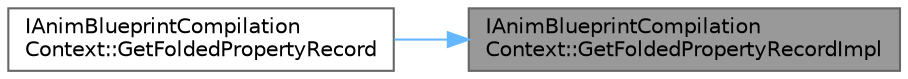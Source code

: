 digraph "IAnimBlueprintCompilationContext::GetFoldedPropertyRecordImpl"
{
 // INTERACTIVE_SVG=YES
 // LATEX_PDF_SIZE
  bgcolor="transparent";
  edge [fontname=Helvetica,fontsize=10,labelfontname=Helvetica,labelfontsize=10];
  node [fontname=Helvetica,fontsize=10,shape=box,height=0.2,width=0.4];
  rankdir="RL";
  Node1 [id="Node000001",label="IAnimBlueprintCompilation\lContext::GetFoldedPropertyRecordImpl",height=0.2,width=0.4,color="gray40", fillcolor="grey60", style="filled", fontcolor="black",tooltip=" "];
  Node1 -> Node2 [id="edge1_Node000001_Node000002",dir="back",color="steelblue1",style="solid",tooltip=" "];
  Node2 [id="Node000002",label="IAnimBlueprintCompilation\lContext::GetFoldedPropertyRecord",height=0.2,width=0.4,color="grey40", fillcolor="white", style="filled",URL="$d3/d5c/classIAnimBlueprintCompilationContext.html#ae0e9eaee5bea25bc17e2fea61c880e9f",tooltip=" "];
}
